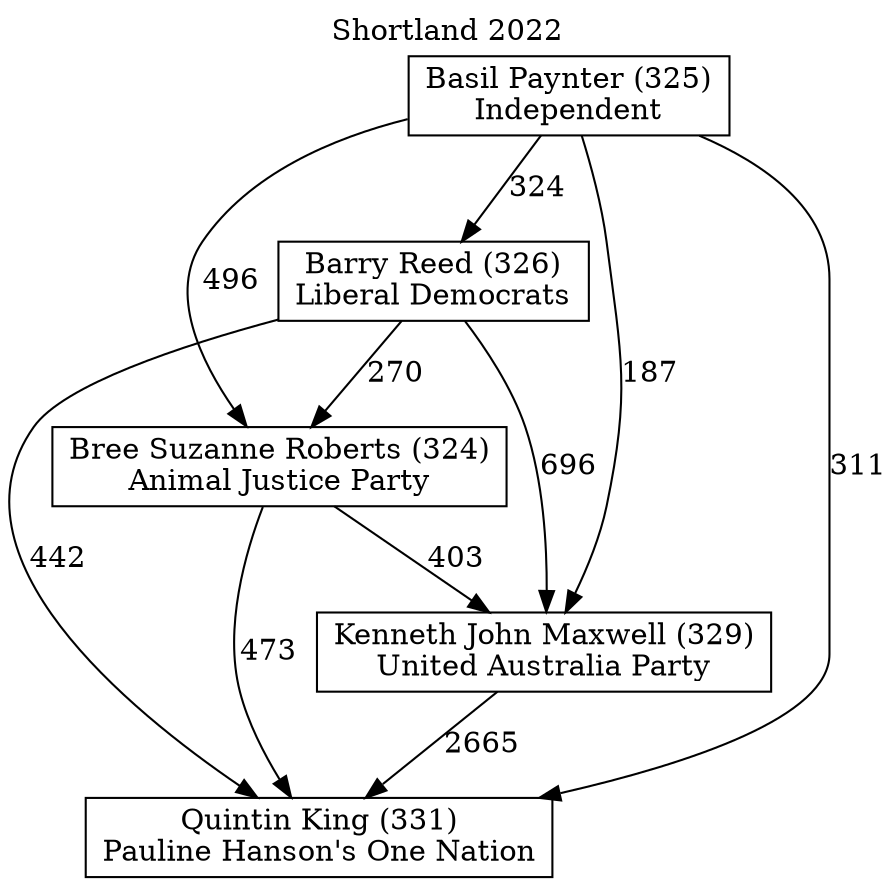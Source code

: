 // House preference flow
digraph "Quintin King (331)_Shortland_2022" {
	graph [label="Shortland 2022" labelloc=t mclimit=10]
	node [shape=box]
	"Kenneth John Maxwell (329)" [label="Kenneth John Maxwell (329)
United Australia Party"]
	"Basil Paynter (325)" [label="Basil Paynter (325)
Independent"]
	"Bree Suzanne Roberts (324)" [label="Bree Suzanne Roberts (324)
Animal Justice Party"]
	"Quintin King (331)" [label="Quintin King (331)
Pauline Hanson's One Nation"]
	"Barry Reed (326)" [label="Barry Reed (326)
Liberal Democrats"]
	"Bree Suzanne Roberts (324)" -> "Quintin King (331)" [label=473]
	"Basil Paynter (325)" -> "Bree Suzanne Roberts (324)" [label=496]
	"Barry Reed (326)" -> "Bree Suzanne Roberts (324)" [label=270]
	"Kenneth John Maxwell (329)" -> "Quintin King (331)" [label=2665]
	"Barry Reed (326)" -> "Quintin King (331)" [label=442]
	"Basil Paynter (325)" -> "Kenneth John Maxwell (329)" [label=187]
	"Bree Suzanne Roberts (324)" -> "Kenneth John Maxwell (329)" [label=403]
	"Basil Paynter (325)" -> "Barry Reed (326)" [label=324]
	"Barry Reed (326)" -> "Kenneth John Maxwell (329)" [label=696]
	"Basil Paynter (325)" -> "Quintin King (331)" [label=311]
}
